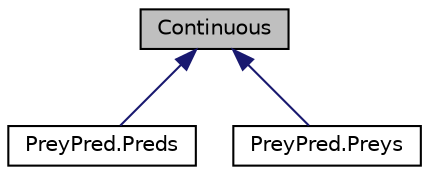 digraph "Continuous"
{
 // INTERACTIVE_SVG=YES
  bgcolor="transparent";
  edge [fontname="Helvetica",fontsize="10",labelfontname="Helvetica",labelfontsize="10"];
  node [fontname="Helvetica",fontsize="10",shape=record];
  Node0 [label="Continuous",height=0.2,width=0.4,color="black", fillcolor="grey75", style="filled", fontcolor="black"];
  Node0 -> Node1 [dir="back",color="midnightblue",fontsize="10",style="solid",fontname="Helvetica"];
  Node1 [label="PreyPred.Preds",height=0.2,width=0.4,color="black",URL="$d8/db9/classtutorial_1_1PreyPred_1_1Preds.html"];
  Node0 -> Node2 [dir="back",color="midnightblue",fontsize="10",style="solid",fontname="Helvetica"];
  Node2 [label="PreyPred.Preys",height=0.2,width=0.4,color="black",URL="$da/de6/classtutorial_1_1PreyPred_1_1Preys.html"];
}
